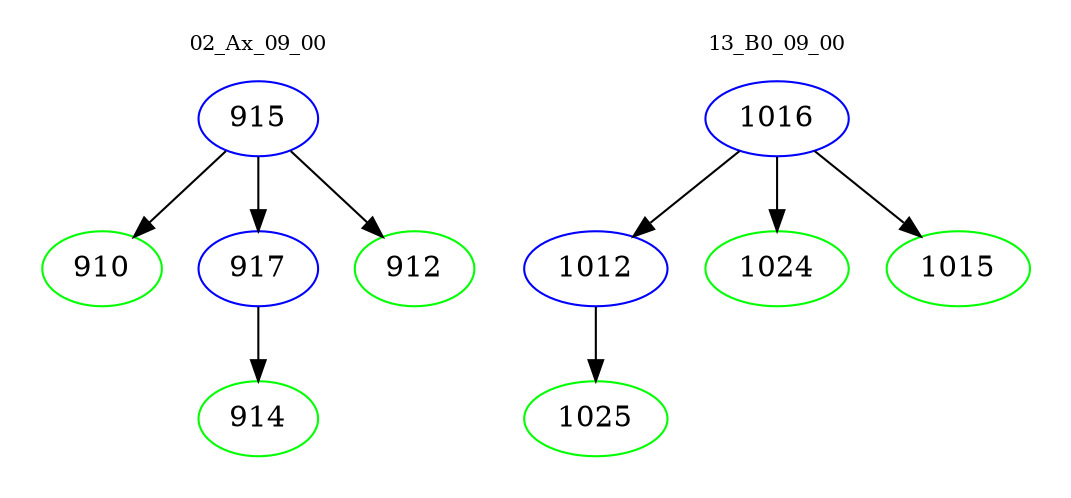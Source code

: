 digraph{
subgraph cluster_0 {
color = white
label = "02_Ax_09_00";
fontsize=10;
T0_915 [label="915", color="blue"]
T0_915 -> T0_910 [color="black"]
T0_910 [label="910", color="green"]
T0_915 -> T0_917 [color="black"]
T0_917 [label="917", color="blue"]
T0_917 -> T0_914 [color="black"]
T0_914 [label="914", color="green"]
T0_915 -> T0_912 [color="black"]
T0_912 [label="912", color="green"]
}
subgraph cluster_1 {
color = white
label = "13_B0_09_00";
fontsize=10;
T1_1016 [label="1016", color="blue"]
T1_1016 -> T1_1012 [color="black"]
T1_1012 [label="1012", color="blue"]
T1_1012 -> T1_1025 [color="black"]
T1_1025 [label="1025", color="green"]
T1_1016 -> T1_1024 [color="black"]
T1_1024 [label="1024", color="green"]
T1_1016 -> T1_1015 [color="black"]
T1_1015 [label="1015", color="green"]
}
}
